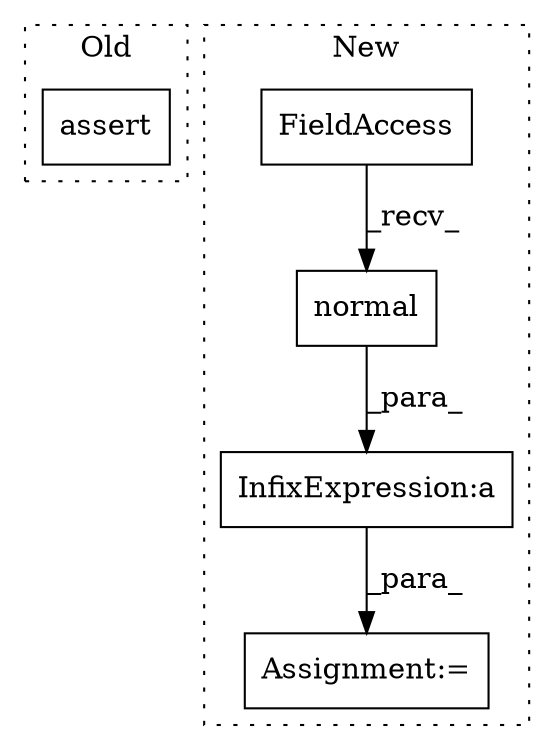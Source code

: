 digraph G {
subgraph cluster0 {
1 [label="assert" a="32" s="1019,1038" l="16,1" shape="box"];
label = "Old";
style="dotted";
}
subgraph cluster1 {
2 [label="normal" a="32" s="1358,1389" l="12,2" shape="box"];
3 [label="FieldAccess" a="22" s="1345" l="12" shape="box"];
4 [label="Assignment:=" a="7" s="1527" l="2" shape="box"];
5 [label="InfixExpression:a" a="27" s="1579" l="3" shape="box"];
label = "New";
style="dotted";
}
2 -> 5 [label="_para_"];
3 -> 2 [label="_recv_"];
5 -> 4 [label="_para_"];
}